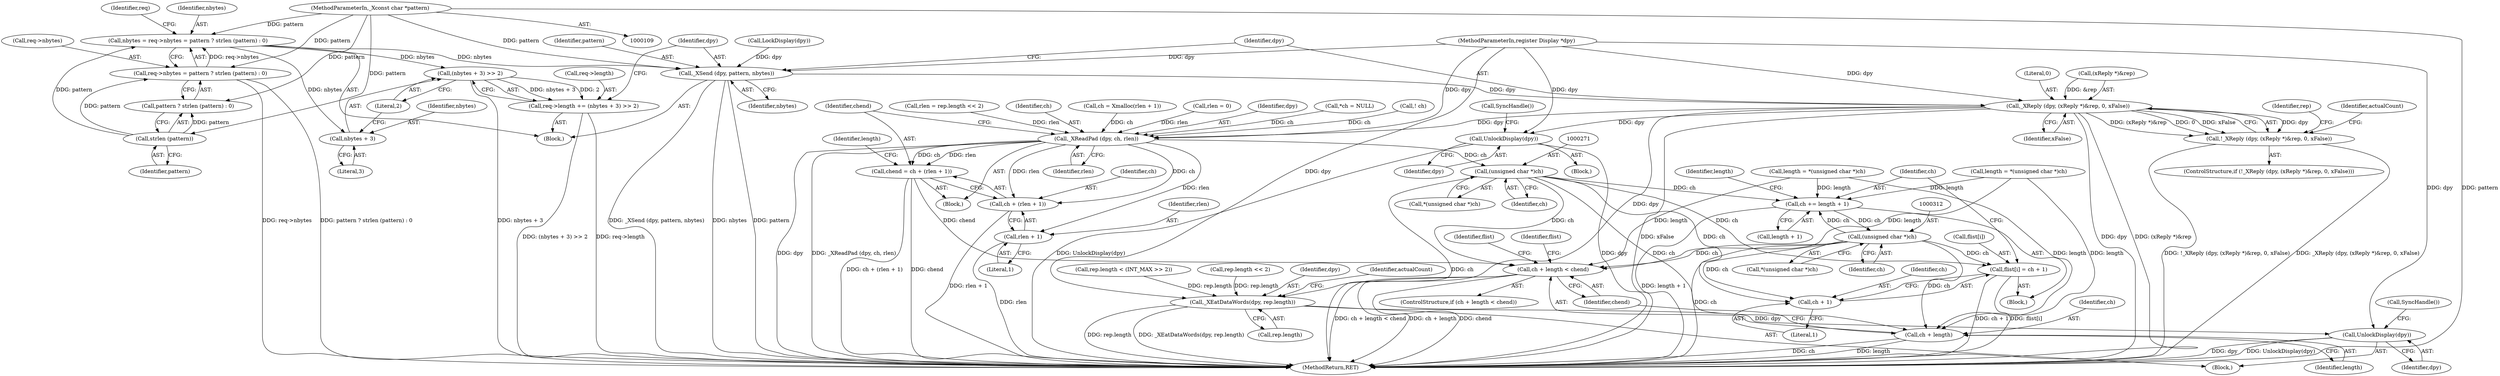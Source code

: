 digraph "0_libx11_8c29f1607a31dac0911e45a0dd3d74173822b3c9@API" {
"1000147" [label="(Call,nbytes = req->nbytes = pattern ? strlen (pattern) : 0)"];
"1000149" [label="(Call,req->nbytes = pattern ? strlen (pattern) : 0)"];
"1000111" [label="(MethodParameterIn,_Xconst char *pattern)"];
"1000155" [label="(Call,strlen (pattern))"];
"1000162" [label="(Call,(nbytes + 3) >> 2)"];
"1000158" [label="(Call,req->length += (nbytes + 3) >> 2)"];
"1000163" [label="(Call,nbytes + 3)"];
"1000167" [label="(Call,_XSend (dpy, pattern, nbytes))"];
"1000173" [label="(Call,_XReply (dpy, (xReply *)&rep, 0, xFalse))"];
"1000172" [label="(Call,!_XReply (dpy, (xReply *)&rep, 0, xFalse))"];
"1000186" [label="(Call,UnlockDisplay(dpy))"];
"1000240" [label="(Call,_XEatDataWords(dpy, rep.length))"];
"1000249" [label="(Call,UnlockDisplay(dpy))"];
"1000256" [label="(Call,_XReadPad (dpy, ch, rlen))"];
"1000260" [label="(Call,chend = ch + (rlen + 1))"];
"1000290" [label="(Call,ch + length < chend)"];
"1000262" [label="(Call,ch + (rlen + 1))"];
"1000264" [label="(Call,rlen + 1)"];
"1000270" [label="(Call,(unsigned char *)ch)"];
"1000291" [label="(Call,ch + length)"];
"1000296" [label="(Call,flist[i] = ch + 1)"];
"1000300" [label="(Call,ch + 1)"];
"1000303" [label="(Call,ch += length + 1)"];
"1000311" [label="(Call,(unsigned char *)ch)"];
"1000160" [label="(Identifier,req)"];
"1000173" [label="(Call,_XReply (dpy, (xReply *)&rep, 0, xFalse))"];
"1000295" [label="(Block,)"];
"1000195" [label="(Identifier,rep)"];
"1000310" [label="(Call,*(unsigned char *)ch)"];
"1000216" [label="(Call,rlen = rep.length << 2)"];
"1000174" [label="(Identifier,dpy)"];
"1000242" [label="(Call,rep.length)"];
"1000269" [label="(Call,*(unsigned char *)ch)"];
"1000187" [label="(Identifier,dpy)"];
"1000149" [label="(Call,req->nbytes = pattern ? strlen (pattern) : 0)"];
"1000258" [label="(Identifier,ch)"];
"1000298" [label="(Identifier,flist)"];
"1000169" [label="(Identifier,pattern)"];
"1000223" [label="(Call,ch = Xmalloc(rlen + 1))"];
"1000323" [label="(Identifier,flist)"];
"1000291" [label="(Call,ch + length)"];
"1000267" [label="(Call,length = *(unsigned char *)ch)"];
"1000186" [label="(Call,UnlockDisplay(dpy))"];
"1000266" [label="(Literal,1)"];
"1000159" [label="(Call,req->length)"];
"1000300" [label="(Call,ch + 1)"];
"1000208" [label="(Call,rep.length < (INT_MAX >> 2))"];
"1000270" [label="(Call,(unsigned char *)ch)"];
"1000302" [label="(Literal,1)"];
"1000251" [label="(Call,SyncHandle())"];
"1000272" [label="(Identifier,ch)"];
"1000268" [label="(Identifier,length)"];
"1000264" [label="(Call,rlen + 1)"];
"1000111" [label="(MethodParameterIn,_Xconst char *pattern)"];
"1000262" [label="(Call,ch + (rlen + 1))"];
"1000309" [label="(Identifier,length)"];
"1000148" [label="(Identifier,nbytes)"];
"1000235" [label="(Block,)"];
"1000289" [label="(ControlStructure,if (ch + length < chend))"];
"1000256" [label="(Call,_XReadPad (dpy, ch, rlen))"];
"1000304" [label="(Identifier,ch)"];
"1000188" [label="(Call,SyncHandle())"];
"1000156" [label="(Identifier,pattern)"];
"1000134" [label="(Call,rlen = 0)"];
"1000197" [label="(Block,)"];
"1000110" [label="(MethodParameterIn,register Display *dpy)"];
"1000184" [label="(Identifier,actualCount)"];
"1000303" [label="(Call,ch += length + 1)"];
"1000257" [label="(Identifier,dpy)"];
"1000250" [label="(Identifier,dpy)"];
"1000249" [label="(Call,UnlockDisplay(dpy))"];
"1000313" [label="(Identifier,ch)"];
"1000218" [label="(Call,rep.length << 2)"];
"1000260" [label="(Call,chend = ch + (rlen + 1))"];
"1000123" [label="(Call,*ch = NULL)"];
"1000241" [label="(Identifier,dpy)"];
"1000153" [label="(Call,pattern ? strlen (pattern) : 0)"];
"1000233" [label="(Call,! ch)"];
"1000162" [label="(Call,(nbytes + 3) >> 2)"];
"1000265" [label="(Identifier,rlen)"];
"1000305" [label="(Call,length + 1)"];
"1000343" [label="(MethodReturn,RET)"];
"1000150" [label="(Call,req->nbytes)"];
"1000308" [label="(Call,length = *(unsigned char *)ch)"];
"1000290" [label="(Call,ch + length < chend)"];
"1000172" [label="(Call,!_XReply (dpy, (xReply *)&rep, 0, xFalse))"];
"1000293" [label="(Identifier,length)"];
"1000167" [label="(Call,_XSend (dpy, pattern, nbytes))"];
"1000114" [label="(Block,)"];
"1000247" [label="(Identifier,actualCount)"];
"1000179" [label="(Literal,0)"];
"1000163" [label="(Call,nbytes + 3)"];
"1000294" [label="(Identifier,chend)"];
"1000180" [label="(Identifier,xFalse)"];
"1000263" [label="(Identifier,ch)"];
"1000292" [label="(Identifier,ch)"];
"1000240" [label="(Call,_XEatDataWords(dpy, rep.length))"];
"1000170" [label="(Identifier,nbytes)"];
"1000168" [label="(Identifier,dpy)"];
"1000137" [label="(Call,LockDisplay(dpy))"];
"1000158" [label="(Call,req->length += (nbytes + 3) >> 2)"];
"1000296" [label="(Call,flist[i] = ch + 1)"];
"1000297" [label="(Call,flist[i])"];
"1000261" [label="(Identifier,chend)"];
"1000311" [label="(Call,(unsigned char *)ch)"];
"1000171" [label="(ControlStructure,if (!_XReply (dpy, (xReply *)&rep, 0, xFalse)))"];
"1000259" [label="(Identifier,rlen)"];
"1000181" [label="(Block,)"];
"1000147" [label="(Call,nbytes = req->nbytes = pattern ? strlen (pattern) : 0)"];
"1000155" [label="(Call,strlen (pattern))"];
"1000166" [label="(Literal,2)"];
"1000165" [label="(Literal,3)"];
"1000164" [label="(Identifier,nbytes)"];
"1000301" [label="(Identifier,ch)"];
"1000175" [label="(Call,(xReply *)&rep)"];
"1000147" -> "1000114"  [label="AST: "];
"1000147" -> "1000149"  [label="CFG: "];
"1000148" -> "1000147"  [label="AST: "];
"1000149" -> "1000147"  [label="AST: "];
"1000160" -> "1000147"  [label="CFG: "];
"1000149" -> "1000147"  [label="DDG: req->nbytes"];
"1000111" -> "1000147"  [label="DDG: pattern"];
"1000155" -> "1000147"  [label="DDG: pattern"];
"1000147" -> "1000162"  [label="DDG: nbytes"];
"1000147" -> "1000163"  [label="DDG: nbytes"];
"1000147" -> "1000167"  [label="DDG: nbytes"];
"1000149" -> "1000153"  [label="CFG: "];
"1000150" -> "1000149"  [label="AST: "];
"1000153" -> "1000149"  [label="AST: "];
"1000149" -> "1000343"  [label="DDG: pattern ? strlen (pattern) : 0"];
"1000149" -> "1000343"  [label="DDG: req->nbytes"];
"1000111" -> "1000149"  [label="DDG: pattern"];
"1000155" -> "1000149"  [label="DDG: pattern"];
"1000111" -> "1000109"  [label="AST: "];
"1000111" -> "1000343"  [label="DDG: pattern"];
"1000111" -> "1000153"  [label="DDG: pattern"];
"1000111" -> "1000155"  [label="DDG: pattern"];
"1000111" -> "1000167"  [label="DDG: pattern"];
"1000155" -> "1000153"  [label="AST: "];
"1000155" -> "1000156"  [label="CFG: "];
"1000156" -> "1000155"  [label="AST: "];
"1000153" -> "1000155"  [label="CFG: "];
"1000155" -> "1000153"  [label="DDG: pattern"];
"1000162" -> "1000158"  [label="AST: "];
"1000162" -> "1000166"  [label="CFG: "];
"1000163" -> "1000162"  [label="AST: "];
"1000166" -> "1000162"  [label="AST: "];
"1000158" -> "1000162"  [label="CFG: "];
"1000162" -> "1000343"  [label="DDG: nbytes + 3"];
"1000162" -> "1000158"  [label="DDG: nbytes + 3"];
"1000162" -> "1000158"  [label="DDG: 2"];
"1000158" -> "1000114"  [label="AST: "];
"1000159" -> "1000158"  [label="AST: "];
"1000168" -> "1000158"  [label="CFG: "];
"1000158" -> "1000343"  [label="DDG: req->length"];
"1000158" -> "1000343"  [label="DDG: (nbytes + 3) >> 2"];
"1000163" -> "1000165"  [label="CFG: "];
"1000164" -> "1000163"  [label="AST: "];
"1000165" -> "1000163"  [label="AST: "];
"1000166" -> "1000163"  [label="CFG: "];
"1000167" -> "1000114"  [label="AST: "];
"1000167" -> "1000170"  [label="CFG: "];
"1000168" -> "1000167"  [label="AST: "];
"1000169" -> "1000167"  [label="AST: "];
"1000170" -> "1000167"  [label="AST: "];
"1000174" -> "1000167"  [label="CFG: "];
"1000167" -> "1000343"  [label="DDG: pattern"];
"1000167" -> "1000343"  [label="DDG: _XSend (dpy, pattern, nbytes)"];
"1000167" -> "1000343"  [label="DDG: nbytes"];
"1000137" -> "1000167"  [label="DDG: dpy"];
"1000110" -> "1000167"  [label="DDG: dpy"];
"1000167" -> "1000173"  [label="DDG: dpy"];
"1000173" -> "1000172"  [label="AST: "];
"1000173" -> "1000180"  [label="CFG: "];
"1000174" -> "1000173"  [label="AST: "];
"1000175" -> "1000173"  [label="AST: "];
"1000179" -> "1000173"  [label="AST: "];
"1000180" -> "1000173"  [label="AST: "];
"1000172" -> "1000173"  [label="CFG: "];
"1000173" -> "1000343"  [label="DDG: xFalse"];
"1000173" -> "1000343"  [label="DDG: dpy"];
"1000173" -> "1000343"  [label="DDG: (xReply *)&rep"];
"1000173" -> "1000172"  [label="DDG: dpy"];
"1000173" -> "1000172"  [label="DDG: (xReply *)&rep"];
"1000173" -> "1000172"  [label="DDG: 0"];
"1000173" -> "1000172"  [label="DDG: xFalse"];
"1000110" -> "1000173"  [label="DDG: dpy"];
"1000175" -> "1000173"  [label="DDG: &rep"];
"1000173" -> "1000186"  [label="DDG: dpy"];
"1000173" -> "1000240"  [label="DDG: dpy"];
"1000173" -> "1000256"  [label="DDG: dpy"];
"1000172" -> "1000171"  [label="AST: "];
"1000184" -> "1000172"  [label="CFG: "];
"1000195" -> "1000172"  [label="CFG: "];
"1000172" -> "1000343"  [label="DDG: !_XReply (dpy, (xReply *)&rep, 0, xFalse)"];
"1000172" -> "1000343"  [label="DDG: _XReply (dpy, (xReply *)&rep, 0, xFalse)"];
"1000186" -> "1000181"  [label="AST: "];
"1000186" -> "1000187"  [label="CFG: "];
"1000187" -> "1000186"  [label="AST: "];
"1000188" -> "1000186"  [label="CFG: "];
"1000186" -> "1000343"  [label="DDG: UnlockDisplay(dpy)"];
"1000186" -> "1000343"  [label="DDG: dpy"];
"1000110" -> "1000186"  [label="DDG: dpy"];
"1000240" -> "1000235"  [label="AST: "];
"1000240" -> "1000242"  [label="CFG: "];
"1000241" -> "1000240"  [label="AST: "];
"1000242" -> "1000240"  [label="AST: "];
"1000247" -> "1000240"  [label="CFG: "];
"1000240" -> "1000343"  [label="DDG: _XEatDataWords(dpy, rep.length)"];
"1000240" -> "1000343"  [label="DDG: rep.length"];
"1000110" -> "1000240"  [label="DDG: dpy"];
"1000208" -> "1000240"  [label="DDG: rep.length"];
"1000218" -> "1000240"  [label="DDG: rep.length"];
"1000240" -> "1000249"  [label="DDG: dpy"];
"1000249" -> "1000235"  [label="AST: "];
"1000249" -> "1000250"  [label="CFG: "];
"1000250" -> "1000249"  [label="AST: "];
"1000251" -> "1000249"  [label="CFG: "];
"1000249" -> "1000343"  [label="DDG: dpy"];
"1000249" -> "1000343"  [label="DDG: UnlockDisplay(dpy)"];
"1000110" -> "1000249"  [label="DDG: dpy"];
"1000256" -> "1000197"  [label="AST: "];
"1000256" -> "1000259"  [label="CFG: "];
"1000257" -> "1000256"  [label="AST: "];
"1000258" -> "1000256"  [label="AST: "];
"1000259" -> "1000256"  [label="AST: "];
"1000261" -> "1000256"  [label="CFG: "];
"1000256" -> "1000343"  [label="DDG: dpy"];
"1000256" -> "1000343"  [label="DDG: _XReadPad (dpy, ch, rlen)"];
"1000110" -> "1000256"  [label="DDG: dpy"];
"1000233" -> "1000256"  [label="DDG: ch"];
"1000223" -> "1000256"  [label="DDG: ch"];
"1000123" -> "1000256"  [label="DDG: ch"];
"1000134" -> "1000256"  [label="DDG: rlen"];
"1000216" -> "1000256"  [label="DDG: rlen"];
"1000256" -> "1000260"  [label="DDG: ch"];
"1000256" -> "1000260"  [label="DDG: rlen"];
"1000256" -> "1000262"  [label="DDG: ch"];
"1000256" -> "1000262"  [label="DDG: rlen"];
"1000256" -> "1000264"  [label="DDG: rlen"];
"1000256" -> "1000270"  [label="DDG: ch"];
"1000260" -> "1000197"  [label="AST: "];
"1000260" -> "1000262"  [label="CFG: "];
"1000261" -> "1000260"  [label="AST: "];
"1000262" -> "1000260"  [label="AST: "];
"1000268" -> "1000260"  [label="CFG: "];
"1000260" -> "1000343"  [label="DDG: ch + (rlen + 1)"];
"1000260" -> "1000343"  [label="DDG: chend"];
"1000260" -> "1000290"  [label="DDG: chend"];
"1000290" -> "1000289"  [label="AST: "];
"1000290" -> "1000294"  [label="CFG: "];
"1000291" -> "1000290"  [label="AST: "];
"1000294" -> "1000290"  [label="AST: "];
"1000298" -> "1000290"  [label="CFG: "];
"1000323" -> "1000290"  [label="CFG: "];
"1000290" -> "1000343"  [label="DDG: ch + length"];
"1000290" -> "1000343"  [label="DDG: chend"];
"1000290" -> "1000343"  [label="DDG: ch + length < chend"];
"1000311" -> "1000290"  [label="DDG: ch"];
"1000270" -> "1000290"  [label="DDG: ch"];
"1000308" -> "1000290"  [label="DDG: length"];
"1000267" -> "1000290"  [label="DDG: length"];
"1000262" -> "1000264"  [label="CFG: "];
"1000263" -> "1000262"  [label="AST: "];
"1000264" -> "1000262"  [label="AST: "];
"1000262" -> "1000343"  [label="DDG: rlen + 1"];
"1000264" -> "1000266"  [label="CFG: "];
"1000265" -> "1000264"  [label="AST: "];
"1000266" -> "1000264"  [label="AST: "];
"1000264" -> "1000343"  [label="DDG: rlen"];
"1000270" -> "1000269"  [label="AST: "];
"1000270" -> "1000272"  [label="CFG: "];
"1000271" -> "1000270"  [label="AST: "];
"1000272" -> "1000270"  [label="AST: "];
"1000269" -> "1000270"  [label="CFG: "];
"1000270" -> "1000343"  [label="DDG: ch"];
"1000270" -> "1000291"  [label="DDG: ch"];
"1000270" -> "1000296"  [label="DDG: ch"];
"1000270" -> "1000300"  [label="DDG: ch"];
"1000270" -> "1000303"  [label="DDG: ch"];
"1000291" -> "1000293"  [label="CFG: "];
"1000292" -> "1000291"  [label="AST: "];
"1000293" -> "1000291"  [label="AST: "];
"1000294" -> "1000291"  [label="CFG: "];
"1000291" -> "1000343"  [label="DDG: ch"];
"1000291" -> "1000343"  [label="DDG: length"];
"1000311" -> "1000291"  [label="DDG: ch"];
"1000308" -> "1000291"  [label="DDG: length"];
"1000267" -> "1000291"  [label="DDG: length"];
"1000296" -> "1000295"  [label="AST: "];
"1000296" -> "1000300"  [label="CFG: "];
"1000297" -> "1000296"  [label="AST: "];
"1000300" -> "1000296"  [label="AST: "];
"1000304" -> "1000296"  [label="CFG: "];
"1000296" -> "1000343"  [label="DDG: ch + 1"];
"1000296" -> "1000343"  [label="DDG: flist[i]"];
"1000311" -> "1000296"  [label="DDG: ch"];
"1000300" -> "1000302"  [label="CFG: "];
"1000301" -> "1000300"  [label="AST: "];
"1000302" -> "1000300"  [label="AST: "];
"1000311" -> "1000300"  [label="DDG: ch"];
"1000303" -> "1000295"  [label="AST: "];
"1000303" -> "1000305"  [label="CFG: "];
"1000304" -> "1000303"  [label="AST: "];
"1000305" -> "1000303"  [label="AST: "];
"1000309" -> "1000303"  [label="CFG: "];
"1000303" -> "1000343"  [label="DDG: length + 1"];
"1000308" -> "1000303"  [label="DDG: length"];
"1000267" -> "1000303"  [label="DDG: length"];
"1000311" -> "1000303"  [label="DDG: ch"];
"1000303" -> "1000311"  [label="DDG: ch"];
"1000311" -> "1000310"  [label="AST: "];
"1000311" -> "1000313"  [label="CFG: "];
"1000312" -> "1000311"  [label="AST: "];
"1000313" -> "1000311"  [label="AST: "];
"1000310" -> "1000311"  [label="CFG: "];
"1000311" -> "1000343"  [label="DDG: ch"];
}
